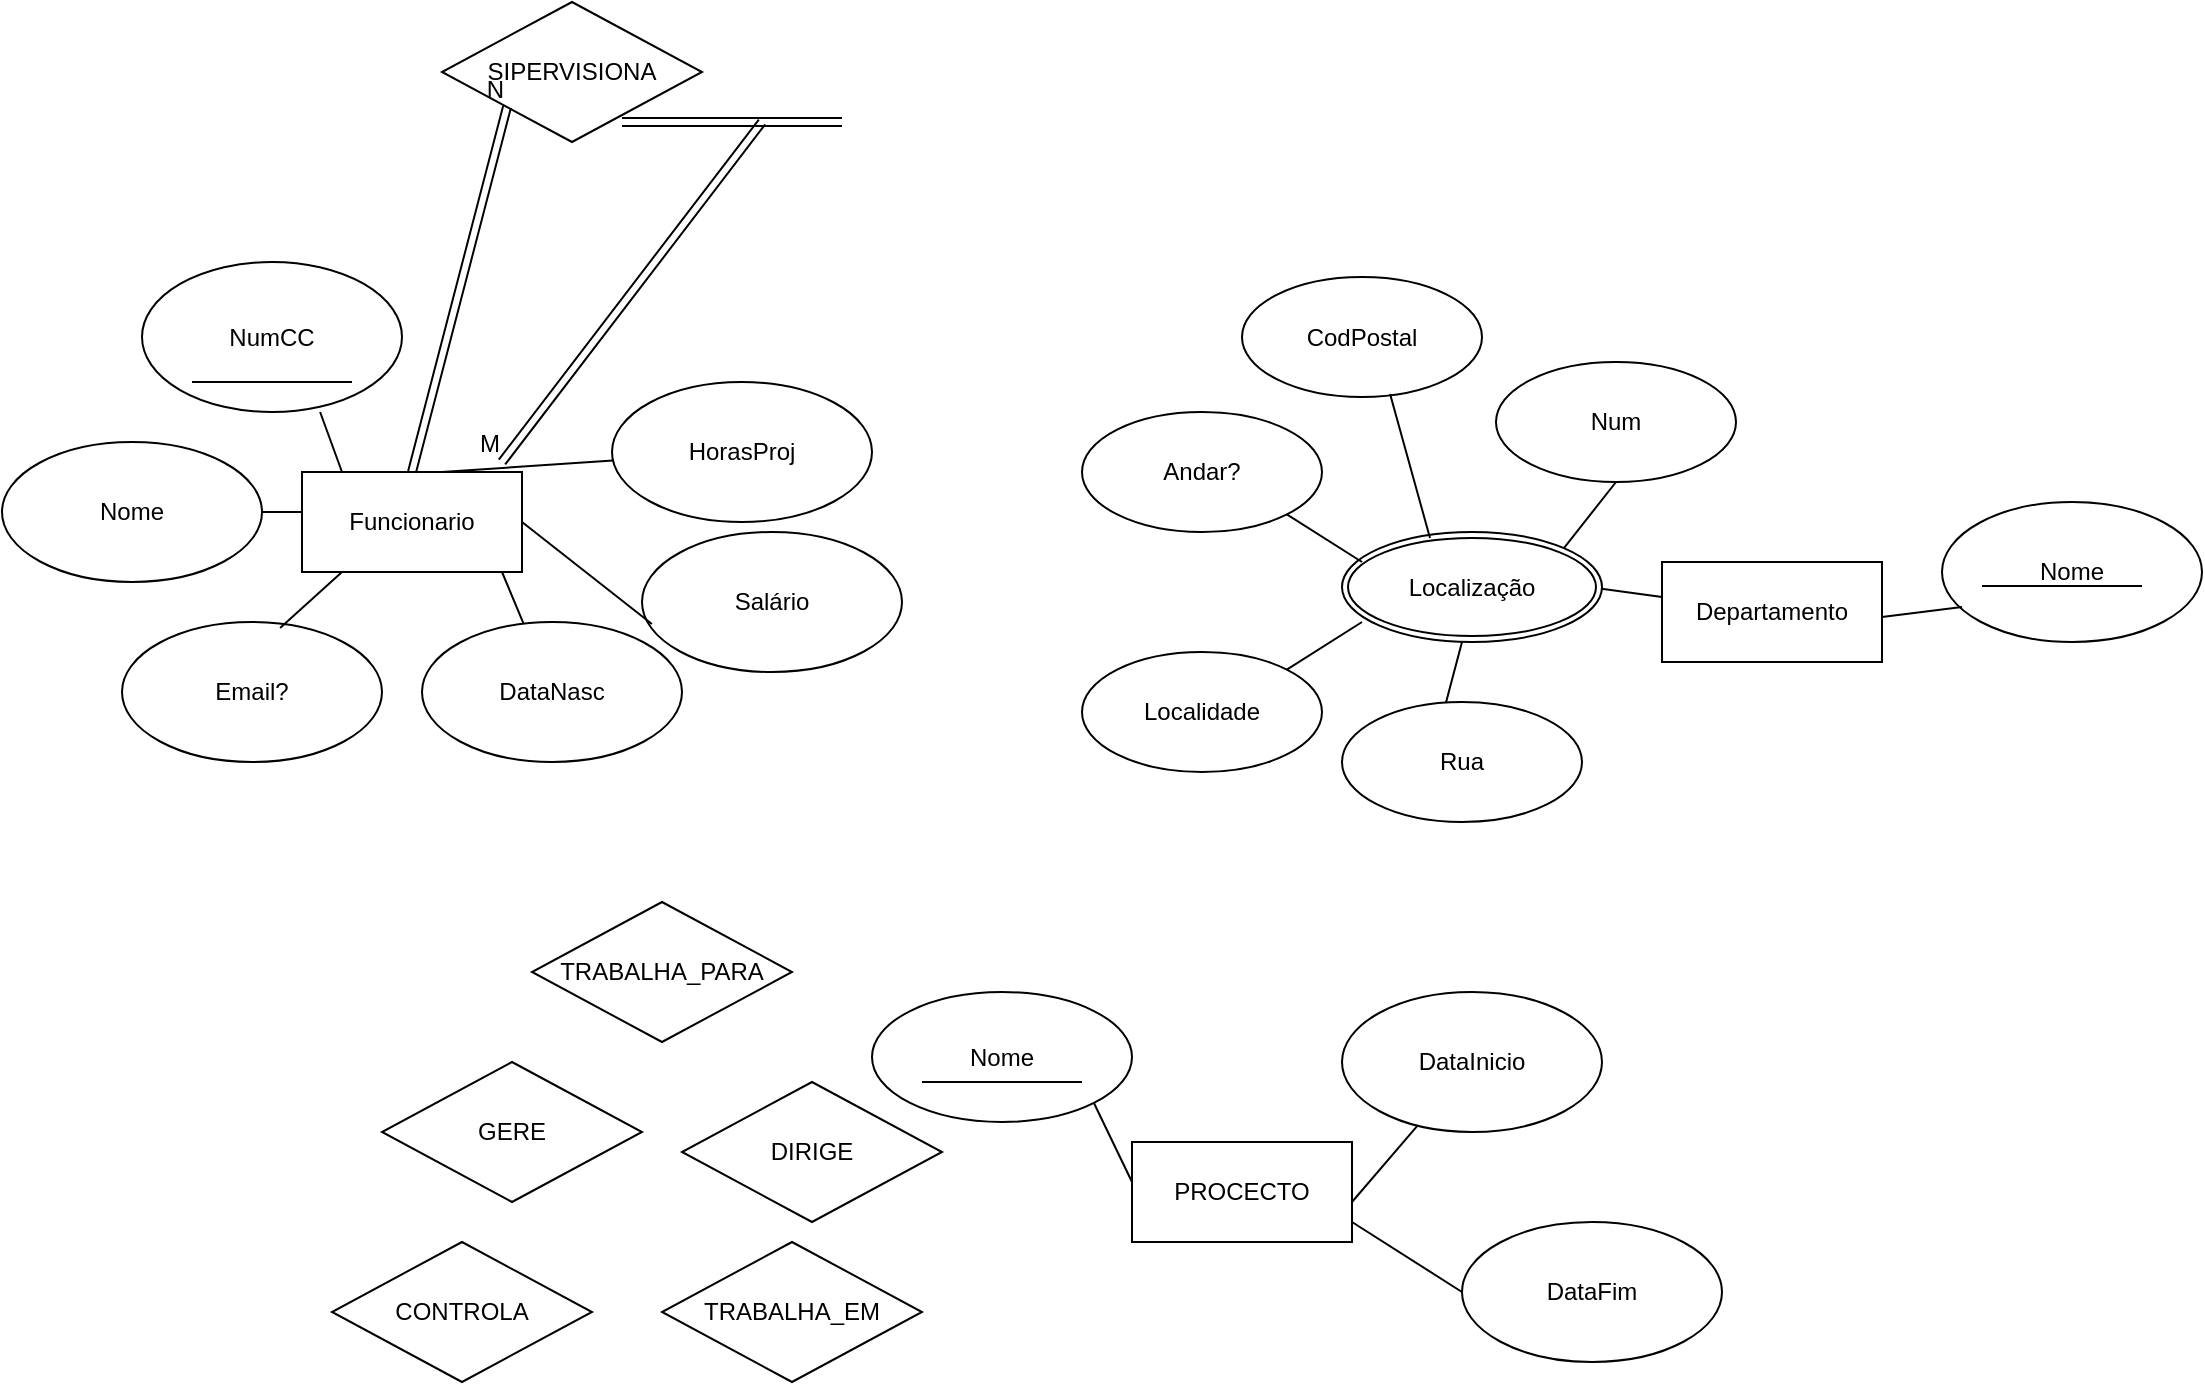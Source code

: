 <mxfile version="28.2.3">
  <diagram name="Página-1" id="ty4T6BETJSiOEMqTfMGO">
    <mxGraphModel dx="1426" dy="785" grid="1" gridSize="10" guides="1" tooltips="1" connect="1" arrows="1" fold="1" page="1" pageScale="1" pageWidth="1654" pageHeight="2336" math="0" shadow="0">
      <root>
        <mxCell id="0" />
        <mxCell id="1" parent="0" />
        <mxCell id="D6eEvAZ0RT7tWCVIShG_-5" value="Funcionario" style="whiteSpace=wrap;html=1;align=center;" parent="1" vertex="1">
          <mxGeometry x="230" y="355" width="110" height="50" as="geometry" />
        </mxCell>
        <mxCell id="D6eEvAZ0RT7tWCVIShG_-6" value="PROCECTO" style="whiteSpace=wrap;html=1;align=center;" parent="1" vertex="1">
          <mxGeometry x="645" y="690" width="110" height="50" as="geometry" />
        </mxCell>
        <mxCell id="D6eEvAZ0RT7tWCVIShG_-7" value="Departamento" style="whiteSpace=wrap;html=1;align=center;" parent="1" vertex="1">
          <mxGeometry x="910" y="400" width="110" height="50" as="geometry" />
        </mxCell>
        <mxCell id="D6eEvAZ0RT7tWCVIShG_-9" value="DataNasc" style="ellipse;whiteSpace=wrap;html=1;" parent="1" vertex="1">
          <mxGeometry x="290" y="430" width="130" height="70" as="geometry" />
        </mxCell>
        <mxCell id="D6eEvAZ0RT7tWCVIShG_-10" value="Nome" style="ellipse;whiteSpace=wrap;html=1;" parent="1" vertex="1">
          <mxGeometry x="80" y="340" width="130" height="70" as="geometry" />
        </mxCell>
        <mxCell id="D6eEvAZ0RT7tWCVIShG_-11" value="NumCC" style="ellipse;whiteSpace=wrap;html=1;" parent="1" vertex="1">
          <mxGeometry x="150" y="250" width="130" height="75" as="geometry" />
        </mxCell>
        <mxCell id="D6eEvAZ0RT7tWCVIShG_-12" value="HorasProj" style="ellipse;whiteSpace=wrap;html=1;" parent="1" vertex="1">
          <mxGeometry x="385" y="310" width="130" height="70" as="geometry" />
        </mxCell>
        <mxCell id="D6eEvAZ0RT7tWCVIShG_-13" value="Salário" style="ellipse;whiteSpace=wrap;html=1;" parent="1" vertex="1">
          <mxGeometry x="400" y="385" width="130" height="70" as="geometry" />
        </mxCell>
        <mxCell id="D6eEvAZ0RT7tWCVIShG_-14" value="Email?" style="ellipse;whiteSpace=wrap;html=1;" parent="1" vertex="1">
          <mxGeometry x="140" y="430" width="130" height="70" as="geometry" />
        </mxCell>
        <mxCell id="D6eEvAZ0RT7tWCVIShG_-15" value="" style="endArrow=none;html=1;rounded=0;" parent="1" source="D6eEvAZ0RT7tWCVIShG_-10" edge="1">
          <mxGeometry width="50" height="50" relative="1" as="geometry">
            <mxPoint x="210" y="425" as="sourcePoint" />
            <mxPoint x="230" y="375" as="targetPoint" />
          </mxGeometry>
        </mxCell>
        <mxCell id="D6eEvAZ0RT7tWCVIShG_-16" value="" style="endArrow=none;html=1;rounded=0;exitX=1;exitY=0.5;exitDx=0;exitDy=0;entryX=0.038;entryY=0.657;entryDx=0;entryDy=0;entryPerimeter=0;" parent="1" source="D6eEvAZ0RT7tWCVIShG_-5" target="D6eEvAZ0RT7tWCVIShG_-13" edge="1">
          <mxGeometry width="50" height="50" relative="1" as="geometry">
            <mxPoint x="330" y="425" as="sourcePoint" />
            <mxPoint x="380" y="375" as="targetPoint" />
          </mxGeometry>
        </mxCell>
        <mxCell id="D6eEvAZ0RT7tWCVIShG_-17" value="" style="endArrow=none;html=1;rounded=0;" parent="1" source="D6eEvAZ0RT7tWCVIShG_-9" edge="1">
          <mxGeometry width="50" height="50" relative="1" as="geometry">
            <mxPoint x="280" y="455" as="sourcePoint" />
            <mxPoint x="330" y="405" as="targetPoint" />
          </mxGeometry>
        </mxCell>
        <mxCell id="D6eEvAZ0RT7tWCVIShG_-18" value="" style="endArrow=none;html=1;rounded=0;exitX=0.608;exitY=0.043;exitDx=0;exitDy=0;exitPerimeter=0;" parent="1" source="D6eEvAZ0RT7tWCVIShG_-14" edge="1">
          <mxGeometry width="50" height="50" relative="1" as="geometry">
            <mxPoint x="200" y="455" as="sourcePoint" />
            <mxPoint x="250" y="405" as="targetPoint" />
          </mxGeometry>
        </mxCell>
        <mxCell id="D6eEvAZ0RT7tWCVIShG_-19" value="" style="endArrow=none;html=1;rounded=0;" parent="1" target="D6eEvAZ0RT7tWCVIShG_-12" edge="1">
          <mxGeometry width="50" height="50" relative="1" as="geometry">
            <mxPoint x="300" y="355" as="sourcePoint" />
            <mxPoint x="330" y="325" as="targetPoint" />
          </mxGeometry>
        </mxCell>
        <mxCell id="D6eEvAZ0RT7tWCVIShG_-20" value="" style="endArrow=none;html=1;rounded=0;entryX=0.685;entryY=1;entryDx=0;entryDy=0;entryPerimeter=0;" parent="1" target="D6eEvAZ0RT7tWCVIShG_-11" edge="1">
          <mxGeometry width="50" height="50" relative="1" as="geometry">
            <mxPoint x="250" y="355" as="sourcePoint" />
            <mxPoint x="300" y="305" as="targetPoint" />
          </mxGeometry>
        </mxCell>
        <mxCell id="D6eEvAZ0RT7tWCVIShG_-21" value="Nome" style="ellipse;whiteSpace=wrap;html=1;" parent="1" vertex="1">
          <mxGeometry x="1050" y="370" width="130" height="70" as="geometry" />
        </mxCell>
        <mxCell id="D6eEvAZ0RT7tWCVIShG_-22" value="" style="endArrow=none;html=1;rounded=0;exitX=1;exitY=0.5;exitDx=0;exitDy=0;" parent="1" edge="1">
          <mxGeometry width="50" height="50" relative="1" as="geometry">
            <mxPoint x="1020" y="427.5" as="sourcePoint" />
            <mxPoint x="1060" y="422.5" as="targetPoint" />
          </mxGeometry>
        </mxCell>
        <mxCell id="D6eEvAZ0RT7tWCVIShG_-24" value="" style="endArrow=none;html=1;rounded=0;entryX=0.977;entryY=0.686;entryDx=0;entryDy=0;entryPerimeter=0;" parent="1" source="D6eEvAZ0RT7tWCVIShG_-7" edge="1">
          <mxGeometry width="50" height="50" relative="1" as="geometry">
            <mxPoint x="839.289" y="475" as="sourcePoint" />
            <mxPoint x="877.01" y="413.02" as="targetPoint" />
          </mxGeometry>
        </mxCell>
        <mxCell id="D6eEvAZ0RT7tWCVIShG_-27" value="Localização" style="ellipse;shape=doubleEllipse;margin=3;whiteSpace=wrap;html=1;align=center;" parent="1" vertex="1">
          <mxGeometry x="750" y="385" width="130" height="55" as="geometry" />
        </mxCell>
        <mxCell id="D6eEvAZ0RT7tWCVIShG_-28" value="DataInicio" style="ellipse;whiteSpace=wrap;html=1;" parent="1" vertex="1">
          <mxGeometry x="750" y="615" width="130" height="70" as="geometry" />
        </mxCell>
        <mxCell id="D6eEvAZ0RT7tWCVIShG_-29" value="Nome" style="ellipse;whiteSpace=wrap;html=1;" parent="1" vertex="1">
          <mxGeometry x="515" y="615" width="130" height="65" as="geometry" />
        </mxCell>
        <mxCell id="D6eEvAZ0RT7tWCVIShG_-34" value="" style="endArrow=none;html=1;rounded=0;exitX=1;exitY=1;exitDx=0;exitDy=0;" parent="1" source="D6eEvAZ0RT7tWCVIShG_-29" edge="1">
          <mxGeometry width="50" height="50" relative="1" as="geometry">
            <mxPoint x="595" y="760" as="sourcePoint" />
            <mxPoint x="645" y="710" as="targetPoint" />
          </mxGeometry>
        </mxCell>
        <mxCell id="D6eEvAZ0RT7tWCVIShG_-35" value="" style="endArrow=none;html=1;rounded=0;" parent="1" target="D6eEvAZ0RT7tWCVIShG_-28" edge="1">
          <mxGeometry width="50" height="50" relative="1" as="geometry">
            <mxPoint x="755" y="720" as="sourcePoint" />
            <mxPoint x="805" y="670" as="targetPoint" />
          </mxGeometry>
        </mxCell>
        <mxCell id="D6eEvAZ0RT7tWCVIShG_-39" value="" style="endArrow=none;html=1;rounded=0;" parent="1" edge="1">
          <mxGeometry width="50" height="50" relative="1" as="geometry">
            <mxPoint x="175" y="310" as="sourcePoint" />
            <mxPoint x="255" y="310" as="targetPoint" />
          </mxGeometry>
        </mxCell>
        <mxCell id="D6eEvAZ0RT7tWCVIShG_-47" value="" style="endArrow=none;html=1;rounded=0;entryX=0.5;entryY=1;entryDx=0;entryDy=0;exitX=1;exitY=0;exitDx=0;exitDy=0;" parent="1" edge="1" target="D6eEvAZ0RT7tWCVIShG_-49" source="D6eEvAZ0RT7tWCVIShG_-27">
          <mxGeometry width="50" height="50" relative="1" as="geometry">
            <mxPoint x="830" y="390" as="sourcePoint" />
            <mxPoint x="830" y="340" as="targetPoint" />
          </mxGeometry>
        </mxCell>
        <mxCell id="D6eEvAZ0RT7tWCVIShG_-48" value="" style="endArrow=none;html=1;rounded=0;exitX=0.425;exitY=0.067;exitDx=0;exitDy=0;exitPerimeter=0;" parent="1" source="D6eEvAZ0RT7tWCVIShG_-50" edge="1">
          <mxGeometry width="50" height="50" relative="1" as="geometry">
            <mxPoint x="800" y="490" as="sourcePoint" />
            <mxPoint x="810" y="440" as="targetPoint" />
          </mxGeometry>
        </mxCell>
        <mxCell id="D6eEvAZ0RT7tWCVIShG_-49" value="Num" style="ellipse;whiteSpace=wrap;html=1;" parent="1" vertex="1">
          <mxGeometry x="827" y="300" width="120" height="60" as="geometry" />
        </mxCell>
        <mxCell id="D6eEvAZ0RT7tWCVIShG_-50" value="Rua" style="ellipse;whiteSpace=wrap;html=1;" parent="1" vertex="1">
          <mxGeometry x="750" y="470" width="120" height="60" as="geometry" />
        </mxCell>
        <mxCell id="D6eEvAZ0RT7tWCVIShG_-51" value="Andar?" style="ellipse;whiteSpace=wrap;html=1;" parent="1" vertex="1">
          <mxGeometry x="620" y="325" width="120" height="60" as="geometry" />
        </mxCell>
        <mxCell id="D6eEvAZ0RT7tWCVIShG_-52" value="" style="endArrow=none;html=1;rounded=0;exitX=1;exitY=1;exitDx=0;exitDy=0;" parent="1" source="D6eEvAZ0RT7tWCVIShG_-51" edge="1">
          <mxGeometry width="50" height="50" relative="1" as="geometry">
            <mxPoint x="710" y="450" as="sourcePoint" />
            <mxPoint x="760" y="400" as="targetPoint" />
          </mxGeometry>
        </mxCell>
        <mxCell id="D6eEvAZ0RT7tWCVIShG_-53" value="Localidade" style="ellipse;whiteSpace=wrap;html=1;" parent="1" vertex="1">
          <mxGeometry x="620" y="445" width="120" height="60" as="geometry" />
        </mxCell>
        <mxCell id="D6eEvAZ0RT7tWCVIShG_-54" value="" style="endArrow=none;html=1;rounded=0;exitX=1;exitY=0;exitDx=0;exitDy=0;" parent="1" source="D6eEvAZ0RT7tWCVIShG_-53" edge="1">
          <mxGeometry width="50" height="50" relative="1" as="geometry">
            <mxPoint x="710" y="480" as="sourcePoint" />
            <mxPoint x="760" y="430" as="targetPoint" />
          </mxGeometry>
        </mxCell>
        <mxCell id="D6eEvAZ0RT7tWCVIShG_-57" value="" style="endArrow=none;html=1;rounded=0;" parent="1" edge="1">
          <mxGeometry width="50" height="50" relative="1" as="geometry">
            <mxPoint x="1150" y="412" as="sourcePoint" />
            <mxPoint x="1070" y="412" as="targetPoint" />
          </mxGeometry>
        </mxCell>
        <mxCell id="D6eEvAZ0RT7tWCVIShG_-58" value="" style="endArrow=none;html=1;rounded=0;" parent="1" edge="1">
          <mxGeometry width="50" height="50" relative="1" as="geometry">
            <mxPoint x="620" y="660" as="sourcePoint" />
            <mxPoint x="540" y="660" as="targetPoint" />
          </mxGeometry>
        </mxCell>
        <mxCell id="D6eEvAZ0RT7tWCVIShG_-59" value="" style="endArrow=none;html=1;rounded=0;exitX=0;exitY=0.5;exitDx=0;exitDy=0;" parent="1" edge="1" source="D6eEvAZ0RT7tWCVIShG_-60">
          <mxGeometry width="50" height="50" relative="1" as="geometry">
            <mxPoint x="835" y="730" as="sourcePoint" />
            <mxPoint x="755" y="730" as="targetPoint" />
          </mxGeometry>
        </mxCell>
        <mxCell id="D6eEvAZ0RT7tWCVIShG_-60" value="DataFim" style="ellipse;whiteSpace=wrap;html=1;" parent="1" vertex="1">
          <mxGeometry x="810" y="730" width="130" height="70" as="geometry" />
        </mxCell>
        <mxCell id="c3NfUdWc5YNJGg_gzM98-1" value="CodPostal" style="ellipse;whiteSpace=wrap;html=1;" vertex="1" parent="1">
          <mxGeometry x="700" y="257.5" width="120" height="60" as="geometry" />
        </mxCell>
        <mxCell id="c3NfUdWc5YNJGg_gzM98-2" value="" style="endArrow=none;html=1;rounded=0;entryX=0.617;entryY=0.975;entryDx=0;entryDy=0;exitX=1;exitY=0;exitDx=0;exitDy=0;entryPerimeter=0;" edge="1" parent="1" target="c3NfUdWc5YNJGg_gzM98-1">
          <mxGeometry width="50" height="50" relative="1" as="geometry">
            <mxPoint x="794" y="388" as="sourcePoint" />
            <mxPoint x="820" y="355" as="targetPoint" />
            <Array as="points" />
          </mxGeometry>
        </mxCell>
        <mxCell id="c3NfUdWc5YNJGg_gzM98-3" value="SIPERVISIONA" style="shape=rhombus;perimeter=rhombusPerimeter;whiteSpace=wrap;html=1;align=center;" vertex="1" parent="1">
          <mxGeometry x="300" y="120" width="130" height="70" as="geometry" />
        </mxCell>
        <mxCell id="c3NfUdWc5YNJGg_gzM98-4" value="TRABALHA_PARA" style="shape=rhombus;perimeter=rhombusPerimeter;whiteSpace=wrap;html=1;align=center;" vertex="1" parent="1">
          <mxGeometry x="345" y="570" width="130" height="70" as="geometry" />
        </mxCell>
        <mxCell id="c3NfUdWc5YNJGg_gzM98-5" value="GERE" style="shape=rhombus;perimeter=rhombusPerimeter;whiteSpace=wrap;html=1;align=center;" vertex="1" parent="1">
          <mxGeometry x="270" y="650" width="130" height="70" as="geometry" />
        </mxCell>
        <mxCell id="c3NfUdWc5YNJGg_gzM98-6" value="CONTROLA" style="shape=rhombus;perimeter=rhombusPerimeter;whiteSpace=wrap;html=1;align=center;" vertex="1" parent="1">
          <mxGeometry x="245" y="740" width="130" height="70" as="geometry" />
        </mxCell>
        <mxCell id="c3NfUdWc5YNJGg_gzM98-7" value="DIRIGE" style="shape=rhombus;perimeter=rhombusPerimeter;whiteSpace=wrap;html=1;align=center;" vertex="1" parent="1">
          <mxGeometry x="420" y="660" width="130" height="70" as="geometry" />
        </mxCell>
        <mxCell id="c3NfUdWc5YNJGg_gzM98-8" value="TRABALHA_EM" style="shape=rhombus;perimeter=rhombusPerimeter;whiteSpace=wrap;html=1;align=center;" vertex="1" parent="1">
          <mxGeometry x="410" y="740" width="130" height="70" as="geometry" />
        </mxCell>
        <mxCell id="c3NfUdWc5YNJGg_gzM98-9" value="" style="shape=link;html=1;rounded=0;entryX=0;entryY=1;entryDx=0;entryDy=0;exitX=0.5;exitY=0;exitDx=0;exitDy=0;" edge="1" parent="1" source="D6eEvAZ0RT7tWCVIShG_-5" target="c3NfUdWc5YNJGg_gzM98-3">
          <mxGeometry relative="1" as="geometry">
            <mxPoint x="270" y="350" as="sourcePoint" />
            <mxPoint x="430" y="350" as="targetPoint" />
          </mxGeometry>
        </mxCell>
        <mxCell id="c3NfUdWc5YNJGg_gzM98-10" value="N" style="resizable=0;html=1;whiteSpace=wrap;align=right;verticalAlign=bottom;" connectable="0" vertex="1" parent="c3NfUdWc5YNJGg_gzM98-9">
          <mxGeometry x="1" relative="1" as="geometry" />
        </mxCell>
        <mxCell id="c3NfUdWc5YNJGg_gzM98-11" value="" style="shape=link;html=1;rounded=0;" edge="1" parent="1">
          <mxGeometry relative="1" as="geometry">
            <mxPoint x="390" y="180" as="sourcePoint" />
            <mxPoint x="500" y="180" as="targetPoint" />
          </mxGeometry>
        </mxCell>
        <mxCell id="c3NfUdWc5YNJGg_gzM98-12" value="" style="resizable=0;html=1;whiteSpace=wrap;align=right;verticalAlign=bottom;" connectable="0" vertex="1" parent="c3NfUdWc5YNJGg_gzM98-11">
          <mxGeometry x="1" relative="1" as="geometry" />
        </mxCell>
        <mxCell id="c3NfUdWc5YNJGg_gzM98-13" value="" style="shape=link;html=1;rounded=0;" edge="1" parent="1">
          <mxGeometry relative="1" as="geometry">
            <mxPoint x="460" y="180" as="sourcePoint" />
            <mxPoint x="330" y="350" as="targetPoint" />
          </mxGeometry>
        </mxCell>
        <mxCell id="c3NfUdWc5YNJGg_gzM98-14" value="M" style="resizable=0;html=1;whiteSpace=wrap;align=right;verticalAlign=bottom;" connectable="0" vertex="1" parent="c3NfUdWc5YNJGg_gzM98-13">
          <mxGeometry x="1" relative="1" as="geometry" />
        </mxCell>
      </root>
    </mxGraphModel>
  </diagram>
</mxfile>
